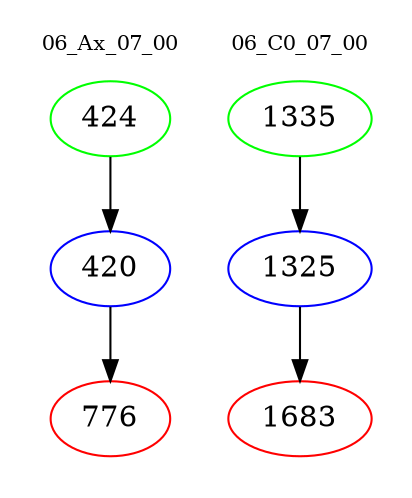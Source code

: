 digraph{
subgraph cluster_0 {
color = white
label = "06_Ax_07_00";
fontsize=10;
T0_424 [label="424", color="green"]
T0_424 -> T0_420 [color="black"]
T0_420 [label="420", color="blue"]
T0_420 -> T0_776 [color="black"]
T0_776 [label="776", color="red"]
}
subgraph cluster_1 {
color = white
label = "06_C0_07_00";
fontsize=10;
T1_1335 [label="1335", color="green"]
T1_1335 -> T1_1325 [color="black"]
T1_1325 [label="1325", color="blue"]
T1_1325 -> T1_1683 [color="black"]
T1_1683 [label="1683", color="red"]
}
}
